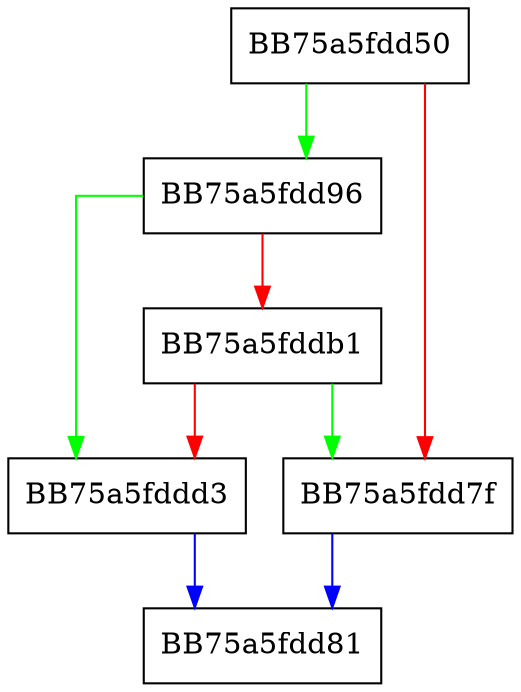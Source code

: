 digraph __mmap_max {
  node [shape="box"];
  graph [splines=ortho];
  BB75a5fdd50 -> BB75a5fdd96 [color="green"];
  BB75a5fdd50 -> BB75a5fdd7f [color="red"];
  BB75a5fdd7f -> BB75a5fdd81 [color="blue"];
  BB75a5fdd96 -> BB75a5fddd3 [color="green"];
  BB75a5fdd96 -> BB75a5fddb1 [color="red"];
  BB75a5fddb1 -> BB75a5fdd7f [color="green"];
  BB75a5fddb1 -> BB75a5fddd3 [color="red"];
  BB75a5fddd3 -> BB75a5fdd81 [color="blue"];
}
